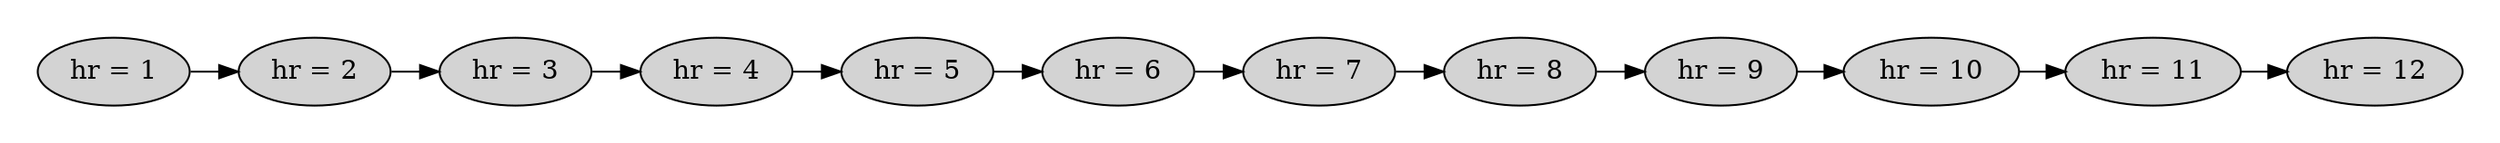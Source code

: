 strict digraph DiskGraph {
nodesep=0.35;
subgraph cluster_graph {
color="white";
-2198123902117164005 [label="hr = 1",style = filled]
-5700396563032731059 [label="hr = 2",style = filled]
5819654679055445350 [label="hr = 3",style = filled]
1427996651392413409 [label="hr = 4",style = filled]
-867279393395273270 [label="hr = 5",style = filled]
-6742905077520281700 [label="hr = 6",style = filled]
4777172488454959287 [label="hr = 7",style = filled]
2614840384530925714 [label="hr = 8",style = filled]
-4292412141952665671 [label="hr = 9",style = filled]
-7641228044785997329 [label="hr = 10",style = filled]
8490245222379198148 [label="hr = 11",style = filled]
3945640839772214595 [label="hr = 12",style = filled]
-2198123902117164005 -> -5700396563032731059 [label="",color="black",fontcolor="black"];
-5700396563032731059 -> 5819654679055445350 [label="",color="black",fontcolor="black"];
5819654679055445350 -> 1427996651392413409 [label="",color="black",fontcolor="black"];
1427996651392413409 -> -867279393395273270 [label="",color="black",fontcolor="black"];
-867279393395273270 -> -6742905077520281700 [label="",color="black",fontcolor="black"];
-6742905077520281700 -> 4777172488454959287 [label="",color="black",fontcolor="black"];
4777172488454959287 -> 2614840384530925714 [label="",color="black",fontcolor="black"];
2614840384530925714 -> -4292412141952665671 [label="",color="black",fontcolor="black"];
-4292412141952665671 -> -7641228044785997329 [label="",color="black",fontcolor="black"];
-7641228044785997329 -> 8490245222379198148 [label="",color="black",fontcolor="black"];
8490245222379198148 -> 3945640839772214595 [label="",color="black",fontcolor="black"];
{rank = same; -2198123902117164005;1427996651392413409;8490245222379198148;5819654679055445350;-6742905077520281700;-4292412141952665671;3945640839772214595;-867279393395273270;-7641228044785997329;-5700396563032731059;4777172488454959287;2614840384530925714;}
}
}
